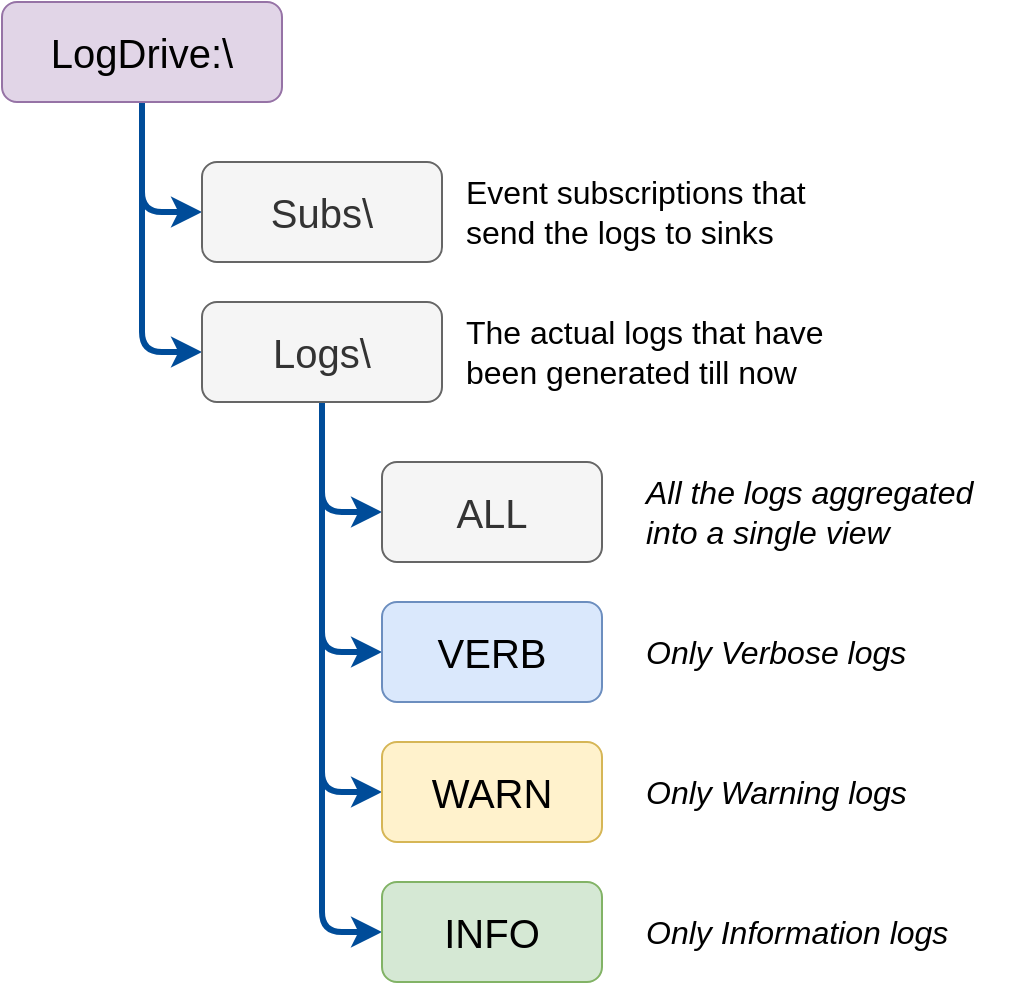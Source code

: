 <mxfile version="21.2.1" type="device" pages="3">
  <diagram id="EibzAUO5J-utLJwtFmag" name="LogDrive">
    <mxGraphModel dx="1407" dy="864" grid="1" gridSize="10" guides="1" tooltips="1" connect="1" arrows="1" fold="1" page="1" pageScale="1" pageWidth="1100" pageHeight="850" math="0" shadow="0">
      <root>
        <mxCell id="0" />
        <mxCell id="1" parent="0" />
        <mxCell id="EL9Kz_6lL9P6iTU_38SJ-4" style="edgeStyle=orthogonalEdgeStyle;shape=connector;rounded=1;orthogonalLoop=1;jettySize=auto;html=1;entryX=0;entryY=0.5;entryDx=0;entryDy=0;labelBackgroundColor=default;strokeColor=#004C99;strokeWidth=3;fontFamily=Helvetica;fontSize=11;fontColor=default;endArrow=classic;" edge="1" parent="1" source="EL9Kz_6lL9P6iTU_38SJ-1" target="EL9Kz_6lL9P6iTU_38SJ-2">
          <mxGeometry relative="1" as="geometry" />
        </mxCell>
        <mxCell id="EL9Kz_6lL9P6iTU_38SJ-5" style="edgeStyle=orthogonalEdgeStyle;shape=connector;rounded=1;orthogonalLoop=1;jettySize=auto;html=1;entryX=0;entryY=0.5;entryDx=0;entryDy=0;labelBackgroundColor=default;strokeColor=#004C99;strokeWidth=3;fontFamily=Helvetica;fontSize=11;fontColor=default;endArrow=classic;" edge="1" parent="1" source="EL9Kz_6lL9P6iTU_38SJ-1" target="EL9Kz_6lL9P6iTU_38SJ-3">
          <mxGeometry relative="1" as="geometry" />
        </mxCell>
        <mxCell id="EL9Kz_6lL9P6iTU_38SJ-1" value="LogDrive:\" style="rounded=1;whiteSpace=wrap;html=1;fillColor=#e1d5e7;strokeColor=#9673a6;fontSize=20;" vertex="1" parent="1">
          <mxGeometry x="320" y="260" width="140" height="50" as="geometry" />
        </mxCell>
        <mxCell id="EL9Kz_6lL9P6iTU_38SJ-2" value="Subs\" style="rounded=1;whiteSpace=wrap;html=1;fillColor=#f5f5f5;strokeColor=#666666;fontSize=20;fontColor=#333333;" vertex="1" parent="1">
          <mxGeometry x="420" y="340" width="120" height="50" as="geometry" />
        </mxCell>
        <mxCell id="EL9Kz_6lL9P6iTU_38SJ-13" style="edgeStyle=orthogonalEdgeStyle;shape=connector;rounded=1;orthogonalLoop=1;jettySize=auto;html=1;entryX=0;entryY=0.5;entryDx=0;entryDy=0;labelBackgroundColor=default;strokeColor=#004C99;strokeWidth=3;fontFamily=Helvetica;fontSize=11;fontColor=default;endArrow=classic;" edge="1" parent="1" source="EL9Kz_6lL9P6iTU_38SJ-3" target="EL9Kz_6lL9P6iTU_38SJ-8">
          <mxGeometry relative="1" as="geometry" />
        </mxCell>
        <mxCell id="EL9Kz_6lL9P6iTU_38SJ-14" style="edgeStyle=orthogonalEdgeStyle;shape=connector;rounded=1;orthogonalLoop=1;jettySize=auto;html=1;entryX=0;entryY=0.5;entryDx=0;entryDy=0;labelBackgroundColor=default;strokeColor=#004C99;strokeWidth=3;fontFamily=Helvetica;fontSize=11;fontColor=default;endArrow=classic;" edge="1" parent="1" source="EL9Kz_6lL9P6iTU_38SJ-3" target="EL9Kz_6lL9P6iTU_38SJ-9">
          <mxGeometry relative="1" as="geometry" />
        </mxCell>
        <mxCell id="EL9Kz_6lL9P6iTU_38SJ-15" style="edgeStyle=orthogonalEdgeStyle;shape=connector;rounded=1;orthogonalLoop=1;jettySize=auto;html=1;entryX=0;entryY=0.5;entryDx=0;entryDy=0;labelBackgroundColor=default;strokeColor=#004C99;strokeWidth=3;fontFamily=Helvetica;fontSize=11;fontColor=default;endArrow=classic;" edge="1" parent="1" source="EL9Kz_6lL9P6iTU_38SJ-3" target="EL9Kz_6lL9P6iTU_38SJ-10">
          <mxGeometry relative="1" as="geometry" />
        </mxCell>
        <mxCell id="EL9Kz_6lL9P6iTU_38SJ-16" style="edgeStyle=orthogonalEdgeStyle;shape=connector;rounded=1;orthogonalLoop=1;jettySize=auto;html=1;entryX=0;entryY=0.5;entryDx=0;entryDy=0;labelBackgroundColor=default;strokeColor=#004C99;strokeWidth=3;fontFamily=Helvetica;fontSize=11;fontColor=default;endArrow=classic;" edge="1" parent="1" source="EL9Kz_6lL9P6iTU_38SJ-3" target="EL9Kz_6lL9P6iTU_38SJ-11">
          <mxGeometry relative="1" as="geometry" />
        </mxCell>
        <mxCell id="EL9Kz_6lL9P6iTU_38SJ-3" value="Logs\" style="rounded=1;whiteSpace=wrap;html=1;fillColor=#f5f5f5;strokeColor=#666666;fontSize=20;fontColor=#333333;" vertex="1" parent="1">
          <mxGeometry x="420" y="410" width="120" height="50" as="geometry" />
        </mxCell>
        <mxCell id="EL9Kz_6lL9P6iTU_38SJ-8" value="ALL" style="rounded=1;whiteSpace=wrap;html=1;fillColor=#f5f5f5;strokeColor=#666666;fontSize=20;fontColor=#333333;" vertex="1" parent="1">
          <mxGeometry x="510" y="490" width="110" height="50" as="geometry" />
        </mxCell>
        <mxCell id="EL9Kz_6lL9P6iTU_38SJ-9" value="VERB" style="rounded=1;whiteSpace=wrap;html=1;fillColor=#dae8fc;strokeColor=#6c8ebf;fontSize=20;" vertex="1" parent="1">
          <mxGeometry x="510" y="560" width="110" height="50" as="geometry" />
        </mxCell>
        <mxCell id="EL9Kz_6lL9P6iTU_38SJ-10" value="WARN" style="rounded=1;whiteSpace=wrap;html=1;fillColor=#fff2cc;strokeColor=#d6b656;fontSize=20;" vertex="1" parent="1">
          <mxGeometry x="510" y="630" width="110" height="50" as="geometry" />
        </mxCell>
        <mxCell id="EL9Kz_6lL9P6iTU_38SJ-11" value="INFO" style="rounded=1;whiteSpace=wrap;html=1;fillColor=#d5e8d4;strokeColor=#82b366;fontSize=20;" vertex="1" parent="1">
          <mxGeometry x="510" y="700" width="110" height="50" as="geometry" />
        </mxCell>
        <mxCell id="jCXhpSgrZILN6piNONhm-1" value="&lt;span style=&quot;&quot;&gt;Event subscriptions that send the logs to sinks&lt;/span&gt;" style="text;html=1;strokeColor=none;fillColor=none;align=left;verticalAlign=middle;whiteSpace=wrap;rounded=0;fontSize=16;fontStyle=0" vertex="1" parent="1">
          <mxGeometry x="550" y="335.25" width="180" height="59.5" as="geometry" />
        </mxCell>
        <mxCell id="jCXhpSgrZILN6piNONhm-2" value="&lt;span style=&quot;&quot;&gt;The actual logs that have been generated till now&lt;/span&gt;" style="text;html=1;strokeColor=none;fillColor=none;align=left;verticalAlign=middle;whiteSpace=wrap;rounded=0;fontSize=16;fontStyle=0" vertex="1" parent="1">
          <mxGeometry x="550" y="405.25" width="190" height="59.5" as="geometry" />
        </mxCell>
        <mxCell id="jCXhpSgrZILN6piNONhm-3" value="&lt;span style=&quot;&quot;&gt;All the logs aggregated into a single view&lt;/span&gt;" style="text;html=1;strokeColor=none;fillColor=none;align=left;verticalAlign=middle;whiteSpace=wrap;rounded=0;fontSize=16;fontStyle=2" vertex="1" parent="1">
          <mxGeometry x="640" y="485.25" width="190" height="59.5" as="geometry" />
        </mxCell>
        <mxCell id="jCXhpSgrZILN6piNONhm-4" value="&lt;span style=&quot;&quot;&gt;Only Verbose logs&lt;/span&gt;" style="text;html=1;strokeColor=none;fillColor=none;align=left;verticalAlign=middle;whiteSpace=wrap;rounded=0;fontSize=16;fontStyle=2" vertex="1" parent="1">
          <mxGeometry x="640" y="555.25" width="190" height="59.5" as="geometry" />
        </mxCell>
        <mxCell id="jCXhpSgrZILN6piNONhm-5" value="&lt;span style=&quot;&quot;&gt;Only Warning logs&lt;/span&gt;" style="text;html=1;strokeColor=none;fillColor=none;align=left;verticalAlign=middle;whiteSpace=wrap;rounded=0;fontSize=16;fontStyle=2" vertex="1" parent="1">
          <mxGeometry x="640" y="625.25" width="190" height="59.5" as="geometry" />
        </mxCell>
        <mxCell id="jCXhpSgrZILN6piNONhm-6" value="&lt;span style=&quot;&quot;&gt;Only Information logs&lt;/span&gt;" style="text;html=1;strokeColor=none;fillColor=none;align=left;verticalAlign=middle;whiteSpace=wrap;rounded=0;fontSize=16;fontStyle=2" vertex="1" parent="1">
          <mxGeometry x="640" y="695.25" width="190" height="59.5" as="geometry" />
        </mxCell>
      </root>
    </mxGraphModel>
  </diagram>
  <diagram name="Module-Loading" id="tSmDjB7LKcYXzFFN0ZDk">
    <mxGraphModel dx="1173" dy="720" grid="1" gridSize="10" guides="1" tooltips="1" connect="1" arrows="1" fold="1" page="1" pageScale="1" pageWidth="1100" pageHeight="850" math="0" shadow="0">
      <root>
        <mxCell id="0" />
        <mxCell id="1" parent="0" />
        <mxCell id="OpmZFI284N9rGBgXYf2b-15" style="edgeStyle=orthogonalEdgeStyle;rounded=1;orthogonalLoop=1;jettySize=auto;html=1;entryX=0;entryY=0.5;entryDx=0;entryDy=0;strokeWidth=3;strokeColor=#004C99;" edge="1" parent="1" source="OpmZFI284N9rGBgXYf2b-1" target="OpmZFI284N9rGBgXYf2b-8">
          <mxGeometry relative="1" as="geometry" />
        </mxCell>
        <mxCell id="OpmZFI284N9rGBgXYf2b-17" style="edgeStyle=orthogonalEdgeStyle;rounded=1;orthogonalLoop=1;jettySize=auto;html=1;entryX=0;entryY=0.5;entryDx=0;entryDy=0;strokeColor=#004C99;strokeWidth=3;" edge="1" parent="1" source="OpmZFI284N9rGBgXYf2b-1" target="OpmZFI284N9rGBgXYf2b-9">
          <mxGeometry relative="1" as="geometry" />
        </mxCell>
        <mxCell id="OpmZFI284N9rGBgXYf2b-22" style="edgeStyle=orthogonalEdgeStyle;shape=connector;rounded=1;orthogonalLoop=1;jettySize=auto;html=1;labelBackgroundColor=default;strokeColor=#004C99;strokeWidth=3;fontFamily=Helvetica;fontSize=11;fontColor=default;endArrow=classic;" edge="1" parent="1" source="OpmZFI284N9rGBgXYf2b-1" target="OpmZFI284N9rGBgXYf2b-21">
          <mxGeometry relative="1" as="geometry" />
        </mxCell>
        <mxCell id="OpmZFI284N9rGBgXYf2b-31" style="edgeStyle=orthogonalEdgeStyle;shape=connector;rounded=1;orthogonalLoop=1;jettySize=auto;html=1;entryX=0;entryY=0.5;entryDx=0;entryDy=0;labelBackgroundColor=default;strokeColor=#004C99;strokeWidth=3;fontFamily=Helvetica;fontSize=11;fontColor=default;endArrow=classic;" edge="1" parent="1" source="OpmZFI284N9rGBgXYf2b-1" target="OpmZFI284N9rGBgXYf2b-30">
          <mxGeometry relative="1" as="geometry" />
        </mxCell>
        <mxCell id="OpmZFI284N9rGBgXYf2b-1" value="LogProvider&lt;br&gt;&lt;b&gt;PSD1&lt;/b&gt;" style="rounded=1;whiteSpace=wrap;html=1;fillColor=#dae8fc;strokeColor=#6c8ebf;fontSize=20;" vertex="1" parent="1">
          <mxGeometry x="250" y="310" width="160" height="80" as="geometry" />
        </mxCell>
        <mxCell id="OpmZFI284N9rGBgXYf2b-6" style="edgeStyle=orthogonalEdgeStyle;rounded=1;orthogonalLoop=1;jettySize=auto;html=1;strokeColor=#004C99;strokeWidth=3;" edge="1" parent="1" source="OpmZFI284N9rGBgXYf2b-5" target="OpmZFI284N9rGBgXYf2b-1">
          <mxGeometry relative="1" as="geometry" />
        </mxCell>
        <mxCell id="OpmZFI284N9rGBgXYf2b-5" value="Import-Module&lt;br&gt;&lt;b&gt;LogProvider&lt;/b&gt;" style="rounded=1;whiteSpace=wrap;html=1;fillColor=#f5f5f5;strokeColor=#666666;fontSize=20;fontColor=#333333;" vertex="1" parent="1">
          <mxGeometry x="20" y="310" width="160" height="80" as="geometry" />
        </mxCell>
        <mxCell id="OpmZFI284N9rGBgXYf2b-7" value="LogProvider&lt;br style=&quot;font-size: 18px;&quot;&gt;formats.ps1xml" style="rounded=1;whiteSpace=wrap;html=1;fillColor=#d5e8d4;strokeColor=#82b366;fontSize=18;" vertex="1" parent="1">
          <mxGeometry x="360" y="436.25" width="160" height="57.5" as="geometry" />
        </mxCell>
        <mxCell id="OpmZFI284N9rGBgXYf2b-8" value="LogClass&lt;br style=&quot;font-size: 18px;&quot;&gt;formats.ps1xml" style="rounded=1;whiteSpace=wrap;html=1;fillColor=#d5e8d4;strokeColor=#82b366;fontSize=18;" vertex="1" parent="1">
          <mxGeometry x="360" y="525" width="160" height="55" as="geometry" />
        </mxCell>
        <mxCell id="OpmZFI284N9rGBgXYf2b-9" value="LogClass&lt;br style=&quot;font-size: 18px;&quot;&gt;PS1" style="rounded=1;whiteSpace=wrap;html=1;fillColor=#d5e8d4;strokeColor=#82b366;fontSize=18;" vertex="1" parent="1">
          <mxGeometry x="360" y="610" width="160" height="55" as="geometry" />
        </mxCell>
        <mxCell id="OpmZFI284N9rGBgXYf2b-10" value="Formatting config for Log Drive classes" style="text;html=1;strokeColor=none;fillColor=none;align=right;verticalAlign=middle;whiteSpace=wrap;rounded=0;fontSize=16;fontStyle=2" vertex="1" parent="1">
          <mxGeometry x="160" y="435.25" width="150" height="59.5" as="geometry" />
        </mxCell>
        <mxCell id="OpmZFI284N9rGBgXYf2b-11" value="Formatting config for Log Payload class" style="text;html=1;strokeColor=none;fillColor=none;align=right;verticalAlign=middle;whiteSpace=wrap;rounded=0;fontSize=16;fontStyle=2" vertex="1" parent="1">
          <mxGeometry x="160" y="522.75" width="150" height="59.5" as="geometry" />
        </mxCell>
        <mxCell id="OpmZFI284N9rGBgXYf2b-12" value="Class for&lt;br&gt;Log Payload" style="text;html=1;strokeColor=none;fillColor=none;align=right;verticalAlign=middle;whiteSpace=wrap;rounded=0;fontSize=16;fontStyle=2" vertex="1" parent="1">
          <mxGeometry x="160" y="607.75" width="150" height="59.5" as="geometry" />
        </mxCell>
        <mxCell id="OpmZFI284N9rGBgXYf2b-14" style="edgeStyle=orthogonalEdgeStyle;rounded=1;orthogonalLoop=1;jettySize=auto;html=1;strokeColor=#004C99;strokeWidth=3;entryX=0;entryY=0.5;entryDx=0;entryDy=0;exitX=0.5;exitY=1;exitDx=0;exitDy=0;" edge="1" parent="1" source="OpmZFI284N9rGBgXYf2b-1" target="OpmZFI284N9rGBgXYf2b-7">
          <mxGeometry relative="1" as="geometry">
            <mxPoint x="180" y="350" as="sourcePoint" />
            <mxPoint x="250" y="350" as="targetPoint" />
            <Array as="points">
              <mxPoint x="330" y="465" />
            </Array>
          </mxGeometry>
        </mxCell>
        <mxCell id="OpmZFI284N9rGBgXYf2b-35" style="edgeStyle=orthogonalEdgeStyle;shape=connector;rounded=1;orthogonalLoop=1;jettySize=auto;html=1;entryX=0;entryY=0.5;entryDx=0;entryDy=0;labelBackgroundColor=default;strokeColor=#004C99;strokeWidth=3;fontFamily=Helvetica;fontSize=11;fontColor=default;endArrow=classic;" edge="1" parent="1" source="OpmZFI284N9rGBgXYf2b-21" target="OpmZFI284N9rGBgXYf2b-34">
          <mxGeometry relative="1" as="geometry" />
        </mxCell>
        <mxCell id="OpmZFI284N9rGBgXYf2b-21" value="LogProvider&lt;br&gt;&lt;b&gt;PSM1&lt;/b&gt;" style="rounded=1;whiteSpace=wrap;html=1;fillColor=#f8cecc;strokeColor=#b85450;fontSize=20;" vertex="1" parent="1">
          <mxGeometry x="570" y="310" width="160" height="80" as="geometry" />
        </mxCell>
        <mxCell id="OpmZFI284N9rGBgXYf2b-23" value="1" style="ellipse;whiteSpace=wrap;html=1;aspect=fixed;fontFamily=Helvetica;fontSize=18;fillColor=#60a917;strokeColor=#2D7600;fontColor=#ffffff;" vertex="1" parent="1">
          <mxGeometry x="10" y="300" width="30" height="30" as="geometry" />
        </mxCell>
        <mxCell id="OpmZFI284N9rGBgXYf2b-24" value="2" style="ellipse;whiteSpace=wrap;html=1;aspect=fixed;fontFamily=Helvetica;fontSize=18;fillColor=#60a917;strokeColor=#2D7600;fontColor=#ffffff;" vertex="1" parent="1">
          <mxGeometry x="240" y="300" width="30" height="30" as="geometry" />
        </mxCell>
        <mxCell id="OpmZFI284N9rGBgXYf2b-25" value="2a" style="ellipse;whiteSpace=wrap;html=1;aspect=fixed;fontFamily=Helvetica;fontSize=18;fillColor=#60a917;strokeColor=#2D7600;fontColor=#ffffff;" vertex="1" parent="1">
          <mxGeometry x="350" y="424.5" width="30" height="30" as="geometry" />
        </mxCell>
        <mxCell id="OpmZFI284N9rGBgXYf2b-26" value="2b" style="ellipse;whiteSpace=wrap;html=1;aspect=fixed;fontFamily=Helvetica;fontSize=18;fillColor=#60a917;strokeColor=#2D7600;fontColor=#ffffff;" vertex="1" parent="1">
          <mxGeometry x="350" y="513" width="30" height="30" as="geometry" />
        </mxCell>
        <mxCell id="OpmZFI284N9rGBgXYf2b-27" value="2c" style="ellipse;whiteSpace=wrap;html=1;aspect=fixed;fontFamily=Helvetica;fontSize=18;fillColor=#60a917;strokeColor=#2D7600;fontColor=#ffffff;" vertex="1" parent="1">
          <mxGeometry x="350" y="600" width="30" height="30" as="geometry" />
        </mxCell>
        <mxCell id="OpmZFI284N9rGBgXYf2b-28" value="3" style="ellipse;whiteSpace=wrap;html=1;aspect=fixed;fontFamily=Helvetica;fontSize=18;fillColor=#60a917;strokeColor=#2D7600;fontColor=#ffffff;" vertex="1" parent="1">
          <mxGeometry x="560" y="300" width="30" height="30" as="geometry" />
        </mxCell>
        <mxCell id="OpmZFI284N9rGBgXYf2b-29" value="Classes for the custom PS Drive" style="text;html=1;strokeColor=none;fillColor=none;align=center;verticalAlign=middle;whiteSpace=wrap;rounded=0;fontSize=16;" vertex="1" parent="1">
          <mxGeometry x="570" y="395" width="150" height="59.5" as="geometry" />
        </mxCell>
        <mxCell id="OpmZFI284N9rGBgXYf2b-30" value="SHiPS Module" style="rounded=1;whiteSpace=wrap;html=1;fillColor=#d5e8d4;strokeColor=#82b366;fontSize=18;" vertex="1" parent="1">
          <mxGeometry x="360" y="690" width="160" height="60" as="geometry" />
        </mxCell>
        <mxCell id="OpmZFI284N9rGBgXYf2b-32" value="Module for&lt;br&gt;creating PS Drives" style="text;html=1;strokeColor=none;fillColor=none;align=right;verticalAlign=middle;whiteSpace=wrap;rounded=0;fontSize=16;fontStyle=2" vertex="1" parent="1">
          <mxGeometry x="160" y="690.25" width="150" height="59.5" as="geometry" />
        </mxCell>
        <mxCell id="OpmZFI284N9rGBgXYf2b-33" value="2d" style="ellipse;whiteSpace=wrap;html=1;aspect=fixed;fontFamily=Helvetica;fontSize=18;fillColor=#60a917;strokeColor=#2D7600;fontColor=#ffffff;" vertex="1" parent="1">
          <mxGeometry x="350" y="680" width="30" height="30" as="geometry" />
        </mxCell>
        <mxCell id="OpmZFI284N9rGBgXYf2b-34" value="New-PSDrive&lt;br&gt;&lt;b&gt;LogDrive&lt;/b&gt;" style="rounded=1;whiteSpace=wrap;html=1;fillColor=#e1d5e7;strokeColor=#9673a6;fontSize=20;" vertex="1" parent="1">
          <mxGeometry x="810" y="310" width="160" height="80" as="geometry" />
        </mxCell>
        <mxCell id="OpmZFI284N9rGBgXYf2b-36" value="Custom PS Drive" style="text;html=1;strokeColor=none;fillColor=none;align=center;verticalAlign=middle;whiteSpace=wrap;rounded=0;fontSize=16;" vertex="1" parent="1">
          <mxGeometry x="815" y="390" width="150" height="59.5" as="geometry" />
        </mxCell>
        <mxCell id="OpmZFI284N9rGBgXYf2b-37" value="4" style="ellipse;whiteSpace=wrap;html=1;aspect=fixed;fontFamily=Helvetica;fontSize=18;fillColor=#60a917;strokeColor=#2D7600;fontColor=#ffffff;" vertex="1" parent="1">
          <mxGeometry x="800" y="300" width="30" height="30" as="geometry" />
        </mxCell>
        <mxCell id="OpmZFI284N9rGBgXYf2b-38" value="" style="shape=curlyBracket;whiteSpace=wrap;html=1;rounded=1;flipH=1;labelPosition=right;verticalLabelPosition=middle;align=left;verticalAlign=middle;fontFamily=Helvetica;fontSize=11;fontColor=default;strokeWidth=3;strokeColor=#004C99;" vertex="1" parent="1">
          <mxGeometry x="530" y="424.5" width="40" height="335.5" as="geometry" />
        </mxCell>
        <mxCell id="OpmZFI284N9rGBgXYf2b-39" value="These are all loaded &lt;b&gt;&lt;u&gt;before&lt;/u&gt;&lt;/b&gt; loading the actual module" style="text;html=1;strokeColor=none;fillColor=none;align=center;verticalAlign=middle;whiteSpace=wrap;rounded=0;fontSize=16;" vertex="1" parent="1">
          <mxGeometry x="570" y="560" width="150" height="59.5" as="geometry" />
        </mxCell>
        <mxCell id="OpmZFI284N9rGBgXYf2b-40" value="Process workflow when loading the LogProvider module" style="rounded=1;whiteSpace=wrap;html=1;fontSize=20;fontStyle=0" vertex="1" parent="1">
          <mxGeometry x="260" y="190" width="540" height="60" as="geometry" />
        </mxCell>
      </root>
    </mxGraphModel>
  </diagram>
  <diagram id="BD0m-8x1_F8CqJIvDN0d" name="Pester-Loading">
    <mxGraphModel dx="1173" dy="720" grid="1" gridSize="10" guides="1" tooltips="1" connect="1" arrows="1" fold="1" page="1" pageScale="1" pageWidth="1100" pageHeight="850" math="0" shadow="0">
      <root>
        <mxCell id="0" />
        <mxCell id="1" parent="0" />
        <mxCell id="1h9UkXxclEXjTvbOgJff-1" style="edgeStyle=orthogonalEdgeStyle;rounded=1;orthogonalLoop=1;jettySize=auto;html=1;entryX=0;entryY=0.5;entryDx=0;entryDy=0;strokeWidth=3;strokeColor=#004C99;" edge="1" parent="1" source="1h9UkXxclEXjTvbOgJff-5" target="1h9UkXxclEXjTvbOgJff-9">
          <mxGeometry relative="1" as="geometry" />
        </mxCell>
        <mxCell id="1h9UkXxclEXjTvbOgJff-3" style="edgeStyle=orthogonalEdgeStyle;shape=connector;rounded=1;orthogonalLoop=1;jettySize=auto;html=1;labelBackgroundColor=default;strokeColor=#004C99;strokeWidth=3;fontFamily=Helvetica;fontSize=11;fontColor=default;endArrow=classic;" edge="1" parent="1" source="1h9UkXxclEXjTvbOgJff-5" target="1h9UkXxclEXjTvbOgJff-16">
          <mxGeometry relative="1" as="geometry" />
        </mxCell>
        <mxCell id="1h9UkXxclEXjTvbOgJff-5" value="LogProvider&lt;br&gt;&lt;b&gt;.tests.ps1&lt;/b&gt;" style="rounded=1;whiteSpace=wrap;html=1;fillColor=#dae8fc;strokeColor=#6c8ebf;fontSize=20;" vertex="1" parent="1">
          <mxGeometry x="400" y="320" width="160" height="80" as="geometry" />
        </mxCell>
        <mxCell id="1h9UkXxclEXjTvbOgJff-6" style="edgeStyle=orthogonalEdgeStyle;rounded=1;orthogonalLoop=1;jettySize=auto;html=1;strokeColor=#004C99;strokeWidth=3;" edge="1" parent="1" source="1h9UkXxclEXjTvbOgJff-7" target="1h9UkXxclEXjTvbOgJff-5">
          <mxGeometry relative="1" as="geometry" />
        </mxCell>
        <mxCell id="1h9UkXxclEXjTvbOgJff-7" value="Invoke-Pester&lt;br&gt;&lt;b&gt;LogProvider&lt;/b&gt;" style="rounded=1;whiteSpace=wrap;html=1;fillColor=#f5f5f5;strokeColor=#666666;fontSize=20;fontColor=#333333;" vertex="1" parent="1">
          <mxGeometry x="170" y="320" width="160" height="80" as="geometry" />
        </mxCell>
        <mxCell id="1h9UkXxclEXjTvbOgJff-8" value="NewAssertions&lt;br&gt;PSM1" style="rounded=1;whiteSpace=wrap;html=1;fillColor=#d5e8d4;strokeColor=#82b366;fontSize=18;" vertex="1" parent="1">
          <mxGeometry x="510" y="446.25" width="160" height="57.5" as="geometry" />
        </mxCell>
        <mxCell id="1h9UkXxclEXjTvbOgJff-9" value="LogProvider&lt;br&gt;Module" style="rounded=1;whiteSpace=wrap;html=1;fillColor=#d5e8d4;strokeColor=#82b366;fontSize=18;" vertex="1" parent="1">
          <mxGeometry x="510" y="535" width="160" height="55" as="geometry" />
        </mxCell>
        <mxCell id="1h9UkXxclEXjTvbOgJff-11" value="Module for custom Should operator" style="text;html=1;strokeColor=none;fillColor=none;align=right;verticalAlign=middle;whiteSpace=wrap;rounded=0;fontSize=16;fontStyle=2" vertex="1" parent="1">
          <mxGeometry x="310" y="445.25" width="150" height="59.5" as="geometry" />
        </mxCell>
        <mxCell id="1h9UkXxclEXjTvbOgJff-12" value="The module that&lt;br&gt;will be tested" style="text;html=1;strokeColor=none;fillColor=none;align=right;verticalAlign=middle;whiteSpace=wrap;rounded=0;fontSize=16;fontStyle=2" vertex="1" parent="1">
          <mxGeometry x="310" y="532.75" width="150" height="59.5" as="geometry" />
        </mxCell>
        <mxCell id="1h9UkXxclEXjTvbOgJff-14" style="edgeStyle=orthogonalEdgeStyle;rounded=1;orthogonalLoop=1;jettySize=auto;html=1;strokeColor=#004C99;strokeWidth=3;entryX=0;entryY=0.5;entryDx=0;entryDy=0;exitX=0.5;exitY=1;exitDx=0;exitDy=0;" edge="1" parent="1" source="1h9UkXxclEXjTvbOgJff-5" target="1h9UkXxclEXjTvbOgJff-8">
          <mxGeometry relative="1" as="geometry">
            <mxPoint x="330" y="360" as="sourcePoint" />
            <mxPoint x="400" y="360" as="targetPoint" />
            <Array as="points">
              <mxPoint x="480" y="475" />
            </Array>
          </mxGeometry>
        </mxCell>
        <mxCell id="1h9UkXxclEXjTvbOgJff-16" value="Describe/Context&lt;br&gt;tests" style="rounded=1;whiteSpace=wrap;html=1;fillColor=#f8cecc;strokeColor=#b85450;fontSize=20;" vertex="1" parent="1">
          <mxGeometry x="720" y="320" width="180" height="80" as="geometry" />
        </mxCell>
        <mxCell id="1h9UkXxclEXjTvbOgJff-17" value="1" style="ellipse;whiteSpace=wrap;html=1;aspect=fixed;fontFamily=Helvetica;fontSize=18;fillColor=#60a917;strokeColor=#2D7600;fontColor=#ffffff;" vertex="1" parent="1">
          <mxGeometry x="160" y="310" width="30" height="30" as="geometry" />
        </mxCell>
        <mxCell id="1h9UkXxclEXjTvbOgJff-18" value="2" style="ellipse;whiteSpace=wrap;html=1;aspect=fixed;fontFamily=Helvetica;fontSize=18;fillColor=#60a917;strokeColor=#2D7600;fontColor=#ffffff;" vertex="1" parent="1">
          <mxGeometry x="390" y="310" width="30" height="30" as="geometry" />
        </mxCell>
        <mxCell id="1h9UkXxclEXjTvbOgJff-19" value="2a" style="ellipse;whiteSpace=wrap;html=1;aspect=fixed;fontFamily=Helvetica;fontSize=18;fillColor=#60a917;strokeColor=#2D7600;fontColor=#ffffff;" vertex="1" parent="1">
          <mxGeometry x="500" y="434.5" width="30" height="30" as="geometry" />
        </mxCell>
        <mxCell id="1h9UkXxclEXjTvbOgJff-20" value="2b" style="ellipse;whiteSpace=wrap;html=1;aspect=fixed;fontFamily=Helvetica;fontSize=18;fillColor=#60a917;strokeColor=#2D7600;fontColor=#ffffff;" vertex="1" parent="1">
          <mxGeometry x="500" y="523" width="30" height="30" as="geometry" />
        </mxCell>
        <mxCell id="1h9UkXxclEXjTvbOgJff-22" value="3" style="ellipse;whiteSpace=wrap;html=1;aspect=fixed;fontFamily=Helvetica;fontSize=18;fillColor=#60a917;strokeColor=#2D7600;fontColor=#ffffff;" vertex="1" parent="1">
          <mxGeometry x="710" y="310" width="30" height="30" as="geometry" />
        </mxCell>
        <mxCell id="1h9UkXxclEXjTvbOgJff-23" value="The actual Pester tests" style="text;html=1;strokeColor=none;fillColor=none;align=center;verticalAlign=middle;whiteSpace=wrap;rounded=0;fontSize=16;" vertex="1" parent="1">
          <mxGeometry x="735" y="405" width="150" height="59.5" as="geometry" />
        </mxCell>
        <mxCell id="1h9UkXxclEXjTvbOgJff-30" value="" style="shape=curlyBracket;whiteSpace=wrap;html=1;rounded=1;flipH=1;labelPosition=right;verticalLabelPosition=middle;align=left;verticalAlign=middle;fontFamily=Helvetica;fontSize=11;fontColor=default;strokeWidth=3;strokeColor=#004C99;" vertex="1" parent="1">
          <mxGeometry x="680" y="434.5" width="40" height="165.5" as="geometry" />
        </mxCell>
        <mxCell id="1h9UkXxclEXjTvbOgJff-31" value="These are all loaded &lt;b&gt;&lt;u&gt;before&lt;/u&gt;&lt;/b&gt;&amp;nbsp;running any of the tests" style="text;html=1;strokeColor=none;fillColor=none;align=center;verticalAlign=middle;whiteSpace=wrap;rounded=0;fontSize=16;" vertex="1" parent="1">
          <mxGeometry x="720" y="493.5" width="150" height="59.5" as="geometry" />
        </mxCell>
        <mxCell id="1h9UkXxclEXjTvbOgJff-32" value="Process workflow when running the Pester tests" style="rounded=1;whiteSpace=wrap;html=1;fontSize=20;fontStyle=0" vertex="1" parent="1">
          <mxGeometry x="245" y="200" width="540" height="60" as="geometry" />
        </mxCell>
      </root>
    </mxGraphModel>
  </diagram>
</mxfile>
